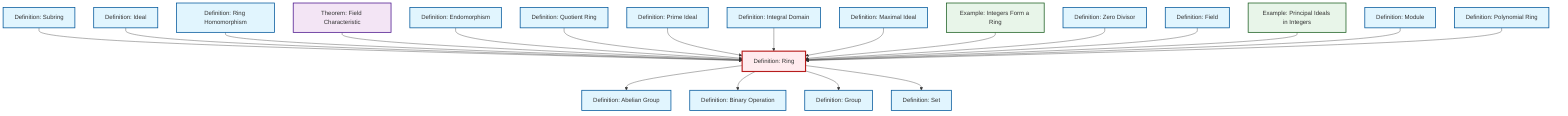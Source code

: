 graph TD
    classDef definition fill:#e1f5fe,stroke:#01579b,stroke-width:2px
    classDef theorem fill:#f3e5f5,stroke:#4a148c,stroke-width:2px
    classDef axiom fill:#fff3e0,stroke:#e65100,stroke-width:2px
    classDef example fill:#e8f5e9,stroke:#1b5e20,stroke-width:2px
    classDef current fill:#ffebee,stroke:#b71c1c,stroke-width:3px
    def-subring["Definition: Subring"]:::definition
    def-quotient-ring["Definition: Quotient Ring"]:::definition
    def-module["Definition: Module"]:::definition
    def-maximal-ideal["Definition: Maximal Ideal"]:::definition
    def-abelian-group["Definition: Abelian Group"]:::definition
    thm-field-characteristic["Theorem: Field Characteristic"]:::theorem
    def-group["Definition: Group"]:::definition
    def-integral-domain["Definition: Integral Domain"]:::definition
    ex-principal-ideal["Example: Principal Ideals in Integers"]:::example
    def-prime-ideal["Definition: Prime Ideal"]:::definition
    ex-integers-ring["Example: Integers Form a Ring"]:::example
    def-ideal["Definition: Ideal"]:::definition
    def-binary-operation["Definition: Binary Operation"]:::definition
    def-zero-divisor["Definition: Zero Divisor"]:::definition
    def-polynomial-ring["Definition: Polynomial Ring"]:::definition
    def-ring-homomorphism["Definition: Ring Homomorphism"]:::definition
    def-endomorphism["Definition: Endomorphism"]:::definition
    def-ring["Definition: Ring"]:::definition
    def-field["Definition: Field"]:::definition
    def-set["Definition: Set"]:::definition
    def-subring --> def-ring
    def-ideal --> def-ring
    def-ring --> def-abelian-group
    def-ring-homomorphism --> def-ring
    thm-field-characteristic --> def-ring
    def-ring --> def-binary-operation
    def-endomorphism --> def-ring
    def-ring --> def-group
    def-quotient-ring --> def-ring
    def-prime-ideal --> def-ring
    def-integral-domain --> def-ring
    def-maximal-ideal --> def-ring
    ex-integers-ring --> def-ring
    def-zero-divisor --> def-ring
    def-ring --> def-set
    def-field --> def-ring
    ex-principal-ideal --> def-ring
    def-module --> def-ring
    def-polynomial-ring --> def-ring
    class def-ring current